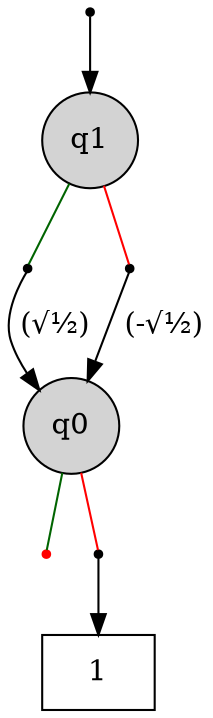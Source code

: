 digraph "DD" {
graph [center=true, ordering=out];
node [shape=circle, center=true];
"T" [ shape = box, label="1" ];
"R" [label="", shape=point];
"0" [ label="q1" ,style=filled, fillcolor=lightgray ];
"0h0"  [label="", shape=point];
"0h2"  [label="", shape=point];
"1" [ label="q0" ,style=filled, fillcolor=lightgray ];
"1h0"  [label="", shape=point , fillcolor=red, color=red];
"1h2"  [label="", shape=point ];

"R" -> "0"
{rank=same; "0h0" "0h2"}
"0" -> "0h0" [arrowhead=none,color=darkgreen];
"0h0" -> "1" [label=" (√½)" ];
"0" -> "0h2" [arrowhead=none,color=red];
"0h2" -> "1" [label=" (-√½)" ];
{rank=same; "1h0" "1h2"}
"1" -> "1h0" [arrowhead=none,color=darkgreen];
"1" -> "1h2" [arrowhead=none,color=red];
"1h2"-> "T";

}
